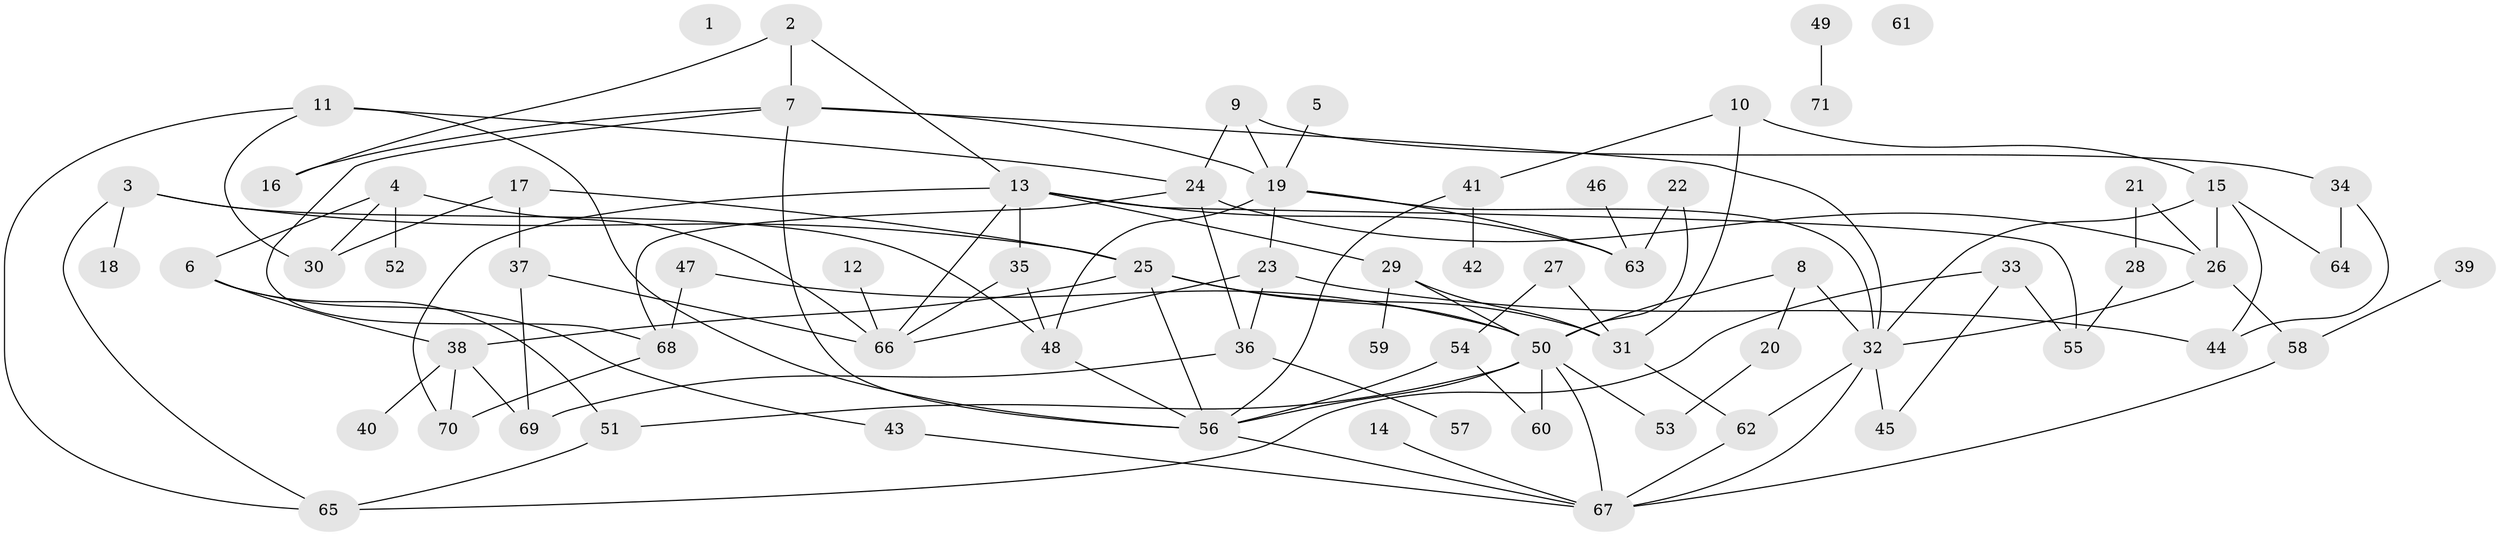// Generated by graph-tools (version 1.1) at 2025/25/03/09/25 03:25:13]
// undirected, 71 vertices, 114 edges
graph export_dot {
graph [start="1"]
  node [color=gray90,style=filled];
  1;
  2;
  3;
  4;
  5;
  6;
  7;
  8;
  9;
  10;
  11;
  12;
  13;
  14;
  15;
  16;
  17;
  18;
  19;
  20;
  21;
  22;
  23;
  24;
  25;
  26;
  27;
  28;
  29;
  30;
  31;
  32;
  33;
  34;
  35;
  36;
  37;
  38;
  39;
  40;
  41;
  42;
  43;
  44;
  45;
  46;
  47;
  48;
  49;
  50;
  51;
  52;
  53;
  54;
  55;
  56;
  57;
  58;
  59;
  60;
  61;
  62;
  63;
  64;
  65;
  66;
  67;
  68;
  69;
  70;
  71;
  2 -- 7;
  2 -- 13;
  2 -- 16;
  3 -- 18;
  3 -- 25;
  3 -- 48;
  3 -- 65;
  4 -- 6;
  4 -- 30;
  4 -- 52;
  4 -- 66;
  5 -- 19;
  6 -- 38;
  6 -- 43;
  6 -- 51;
  7 -- 16;
  7 -- 19;
  7 -- 32;
  7 -- 56;
  7 -- 68;
  8 -- 20;
  8 -- 32;
  8 -- 50;
  9 -- 19;
  9 -- 24;
  9 -- 34;
  10 -- 15;
  10 -- 31;
  10 -- 41;
  11 -- 24;
  11 -- 30;
  11 -- 56;
  11 -- 65;
  12 -- 66;
  13 -- 29;
  13 -- 35;
  13 -- 55;
  13 -- 63;
  13 -- 66;
  13 -- 70;
  14 -- 67;
  15 -- 26;
  15 -- 32;
  15 -- 44;
  15 -- 64;
  17 -- 25;
  17 -- 30;
  17 -- 37;
  19 -- 23;
  19 -- 32;
  19 -- 48;
  19 -- 63;
  20 -- 53;
  21 -- 26;
  21 -- 28;
  22 -- 50;
  22 -- 63;
  23 -- 36;
  23 -- 44;
  23 -- 66;
  24 -- 26;
  24 -- 36;
  24 -- 68;
  25 -- 31;
  25 -- 38;
  25 -- 50;
  25 -- 56;
  26 -- 32;
  26 -- 58;
  27 -- 31;
  27 -- 54;
  28 -- 55;
  29 -- 31;
  29 -- 50;
  29 -- 59;
  31 -- 62;
  32 -- 45;
  32 -- 62;
  32 -- 67;
  33 -- 45;
  33 -- 55;
  33 -- 65;
  34 -- 44;
  34 -- 64;
  35 -- 48;
  35 -- 66;
  36 -- 57;
  36 -- 69;
  37 -- 66;
  37 -- 69;
  38 -- 40;
  38 -- 69;
  38 -- 70;
  39 -- 58;
  41 -- 42;
  41 -- 56;
  43 -- 67;
  46 -- 63;
  47 -- 50;
  47 -- 68;
  48 -- 56;
  49 -- 71;
  50 -- 51;
  50 -- 53;
  50 -- 56;
  50 -- 60;
  50 -- 67;
  51 -- 65;
  54 -- 56;
  54 -- 60;
  56 -- 67;
  58 -- 67;
  62 -- 67;
  68 -- 70;
}
